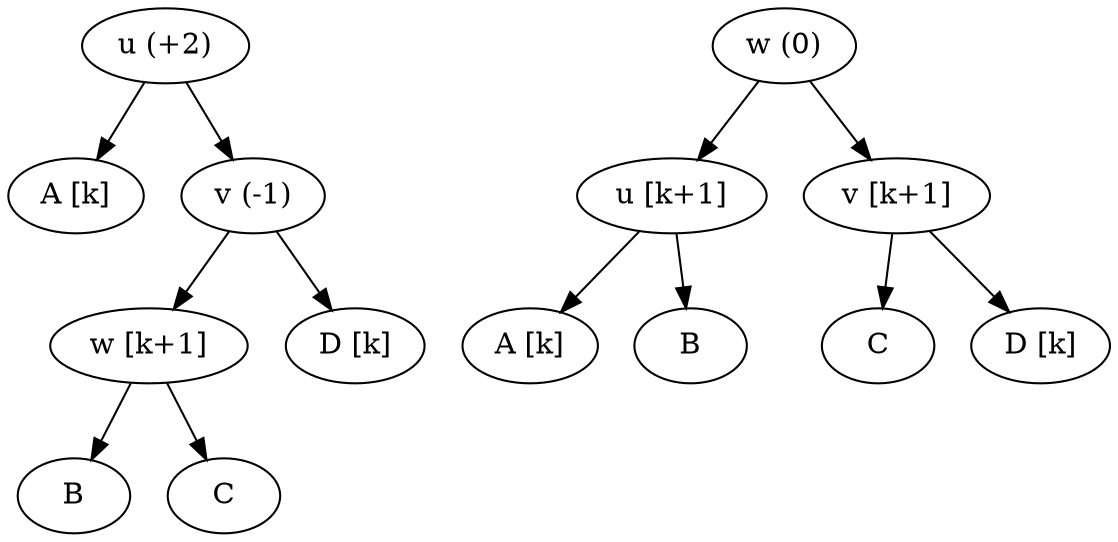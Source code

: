 
digraph G {
	margin = 0;
	//node [ shape = triangle ];
	ordering = out;

	A1 [ label="A [k]" ];
	u1 [ label="u (+2)" , shape = ellipse ];
	B1 [ label="B" ];
	w1 [ label="w [k+1]" , shape = ellipse ];
	C1 [ label="C" ];
	v1 [ label="v (-1)" , shape = ellipse ];
	D1 [ label="D [k]" ];

	A2 [ label="A [k]" ];
	u2 [ label="u [k+1]" , shape = ellipse ];
	B2 [ label="B" ];
	w2 [ label="w (0)" , shape = ellipse ];
	C2 [ label="C" ];
	v2 [ label="v [k+1]" , shape = ellipse ];
	D2 [ label="D [k]" ];


	u1 -> { A1; v1 };
	v1 -> { w1; D1 };
	w1 -> { B1; C1 };

	w2 -> { u2; v2 };
	u2 -> { A2; B2 };
	v2 -> { C2; D2 };


}

